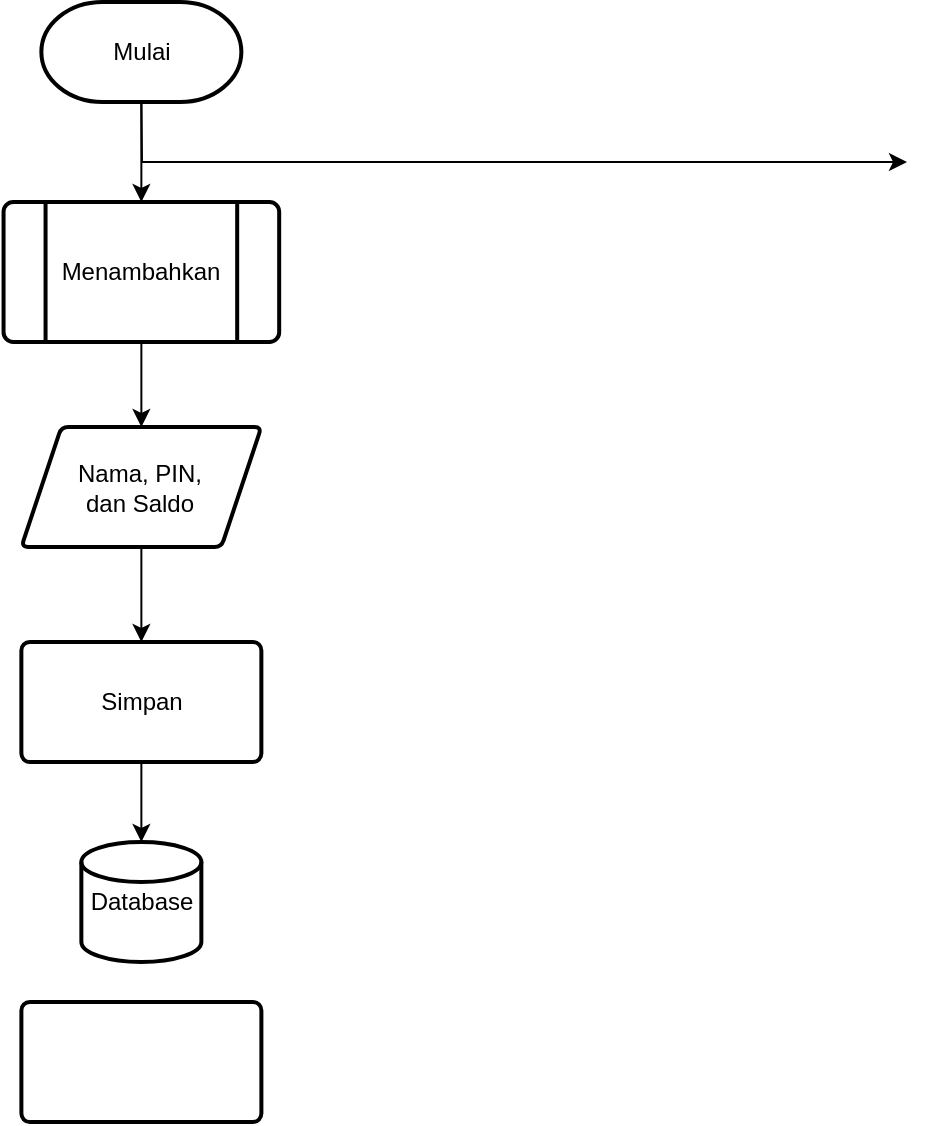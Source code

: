<mxfile version="22.0.8" type="github">
  <diagram id="C5RBs43oDa-KdzZeNtuy" name="Page-1">
    <mxGraphModel dx="1102" dy="485" grid="1" gridSize="10" guides="1" tooltips="1" connect="1" arrows="1" fold="1" page="1" pageScale="1" pageWidth="827" pageHeight="1169" math="0" shadow="0">
      <root>
        <mxCell id="WIyWlLk6GJQsqaUBKTNV-0" />
        <mxCell id="WIyWlLk6GJQsqaUBKTNV-1" parent="WIyWlLk6GJQsqaUBKTNV-0" />
        <mxCell id="ox536CR302si_FGWWpeb-13" value="" style="edgeStyle=orthogonalEdgeStyle;rounded=0;orthogonalLoop=1;jettySize=auto;html=1;" edge="1" parent="WIyWlLk6GJQsqaUBKTNV-1" source="WIyWlLk6GJQsqaUBKTNV-6" target="ox536CR302si_FGWWpeb-12">
          <mxGeometry relative="1" as="geometry" />
        </mxCell>
        <mxCell id="WIyWlLk6GJQsqaUBKTNV-6" value="" style="whiteSpace=wrap;html=1;shadow=0;fontFamily=Helvetica;fontSize=12;align=center;strokeWidth=2;spacing=6;spacingTop=-4;shape=process;rounded=1;arcSize=7;size=0.151;verticalLabelPosition=bottom;verticalAlign=top;" parent="WIyWlLk6GJQsqaUBKTNV-1" vertex="1">
          <mxGeometry x="15.78" y="140" width="137.81" height="70" as="geometry" />
        </mxCell>
        <mxCell id="WIyWlLk6GJQsqaUBKTNV-3" value="Mulai" style="rounded=1;whiteSpace=wrap;html=1;fontSize=12;glass=0;strokeWidth=2;shadow=0;shape=mxgraph.flowchart.terminator;" parent="WIyWlLk6GJQsqaUBKTNV-1" vertex="1">
          <mxGeometry x="34.68" y="40" width="100" height="50" as="geometry" />
        </mxCell>
        <mxCell id="ox536CR302si_FGWWpeb-3" value="" style="endArrow=classic;html=1;rounded=0;exitX=0.5;exitY=1;exitDx=0;exitDy=0;exitPerimeter=0;" edge="1" parent="WIyWlLk6GJQsqaUBKTNV-1" source="WIyWlLk6GJQsqaUBKTNV-3">
          <mxGeometry width="50" height="50" relative="1" as="geometry">
            <mxPoint x="80" y="120" as="sourcePoint" />
            <mxPoint x="467.5" y="120" as="targetPoint" />
            <Array as="points">
              <mxPoint x="85" y="120" />
            </Array>
          </mxGeometry>
        </mxCell>
        <mxCell id="ox536CR302si_FGWWpeb-8" value="" style="endArrow=classic;html=1;rounded=0;exitX=0.5;exitY=1;exitDx=0;exitDy=0;exitPerimeter=0;" edge="1" parent="WIyWlLk6GJQsqaUBKTNV-1" source="WIyWlLk6GJQsqaUBKTNV-3" target="WIyWlLk6GJQsqaUBKTNV-6">
          <mxGeometry width="50" height="50" relative="1" as="geometry">
            <mxPoint x="60" y="130" as="sourcePoint" />
            <mxPoint x="110" y="80" as="targetPoint" />
            <Array as="points" />
          </mxGeometry>
        </mxCell>
        <mxCell id="ox536CR302si_FGWWpeb-11" value="Menambahkan" style="text;strokeColor=none;align=center;fillColor=none;html=1;verticalAlign=middle;whiteSpace=wrap;rounded=0;" vertex="1" parent="WIyWlLk6GJQsqaUBKTNV-1">
          <mxGeometry x="53.43" y="157.5" width="62.5" height="35" as="geometry" />
        </mxCell>
        <mxCell id="ox536CR302si_FGWWpeb-19" value="" style="edgeStyle=orthogonalEdgeStyle;rounded=0;orthogonalLoop=1;jettySize=auto;html=1;" edge="1" parent="WIyWlLk6GJQsqaUBKTNV-1" source="ox536CR302si_FGWWpeb-12" target="ox536CR302si_FGWWpeb-18">
          <mxGeometry relative="1" as="geometry" />
        </mxCell>
        <mxCell id="ox536CR302si_FGWWpeb-12" value="&lt;div style=&quot;text-align: justify;&quot;&gt;&lt;br&gt;&lt;/div&gt;" style="shape=parallelogram;perimeter=parallelogramPerimeter;whiteSpace=wrap;html=1;fixedSize=1;verticalAlign=top;shadow=0;strokeWidth=2;spacing=6;spacingTop=-4;rounded=1;arcSize=7;align=center;" vertex="1" parent="WIyWlLk6GJQsqaUBKTNV-1">
          <mxGeometry x="24.685" y="252.5" width="120" height="60" as="geometry" />
        </mxCell>
        <mxCell id="ox536CR302si_FGWWpeb-14" value="Nama, PIN, dan Saldo" style="text;strokeColor=none;align=center;fillColor=none;html=1;verticalAlign=middle;whiteSpace=wrap;rounded=0;" vertex="1" parent="WIyWlLk6GJQsqaUBKTNV-1">
          <mxGeometry x="48.44" y="265" width="72.49" height="35" as="geometry" />
        </mxCell>
        <mxCell id="ox536CR302si_FGWWpeb-22" value="" style="edgeStyle=orthogonalEdgeStyle;rounded=0;orthogonalLoop=1;jettySize=auto;html=1;" edge="1" parent="WIyWlLk6GJQsqaUBKTNV-1" source="ox536CR302si_FGWWpeb-18" target="ox536CR302si_FGWWpeb-21">
          <mxGeometry relative="1" as="geometry" />
        </mxCell>
        <mxCell id="ox536CR302si_FGWWpeb-18" value="" style="rounded=1;whiteSpace=wrap;html=1;verticalAlign=top;shadow=0;strokeWidth=2;spacing=6;spacingTop=-4;arcSize=7;" vertex="1" parent="WIyWlLk6GJQsqaUBKTNV-1">
          <mxGeometry x="24.685" y="360" width="120" height="60" as="geometry" />
        </mxCell>
        <mxCell id="ox536CR302si_FGWWpeb-20" value="Simpan" style="text;strokeColor=none;align=center;fillColor=none;html=1;verticalAlign=middle;whiteSpace=wrap;rounded=0;" vertex="1" parent="WIyWlLk6GJQsqaUBKTNV-1">
          <mxGeometry x="54.69" y="375" width="60" height="30" as="geometry" />
        </mxCell>
        <mxCell id="ox536CR302si_FGWWpeb-21" value="Database" style="strokeWidth=2;html=1;shape=mxgraph.flowchart.database;whiteSpace=wrap;" vertex="1" parent="WIyWlLk6GJQsqaUBKTNV-1">
          <mxGeometry x="54.68" y="460" width="60" height="60" as="geometry" />
        </mxCell>
        <mxCell id="ox536CR302si_FGWWpeb-23" value="" style="rounded=1;whiteSpace=wrap;html=1;verticalAlign=top;shadow=0;strokeWidth=2;spacing=6;spacingTop=-4;arcSize=7;" vertex="1" parent="WIyWlLk6GJQsqaUBKTNV-1">
          <mxGeometry x="24.695" y="540" width="120" height="60" as="geometry" />
        </mxCell>
      </root>
    </mxGraphModel>
  </diagram>
</mxfile>
